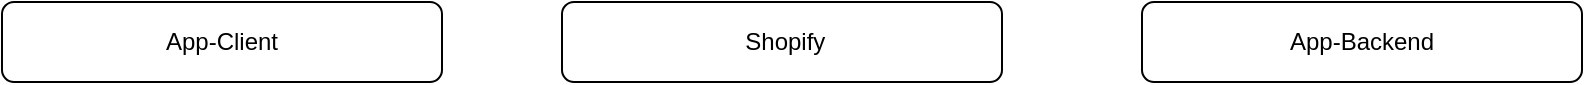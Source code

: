 <mxfile version="20.6.0" type="github">
  <diagram id="twuGdJCTQ_6P8qHDItHi" name="第 1 页">
    <mxGraphModel dx="981" dy="532" grid="1" gridSize="10" guides="1" tooltips="1" connect="1" arrows="1" fold="1" page="1" pageScale="1" pageWidth="827" pageHeight="1169" math="0" shadow="0">
      <root>
        <mxCell id="0" />
        <mxCell id="1" parent="0" />
        <mxCell id="ZHqOfAQmq1Rvv8ET6G5I-1" value="App-Client" style="rounded=1;whiteSpace=wrap;html=1;" parent="1" vertex="1">
          <mxGeometry x="40" y="160" width="220" height="40" as="geometry" />
        </mxCell>
        <mxCell id="Kb-b3FLpqGYLByjb4WWT-2" value="&amp;nbsp;Shopify" style="rounded=1;whiteSpace=wrap;html=1;" vertex="1" parent="1">
          <mxGeometry x="320" y="160" width="220" height="40" as="geometry" />
        </mxCell>
        <mxCell id="Kb-b3FLpqGYLByjb4WWT-3" value="App-Backend" style="rounded=1;whiteSpace=wrap;html=1;" vertex="1" parent="1">
          <mxGeometry x="610" y="160" width="220" height="40" as="geometry" />
        </mxCell>
      </root>
    </mxGraphModel>
  </diagram>
</mxfile>
